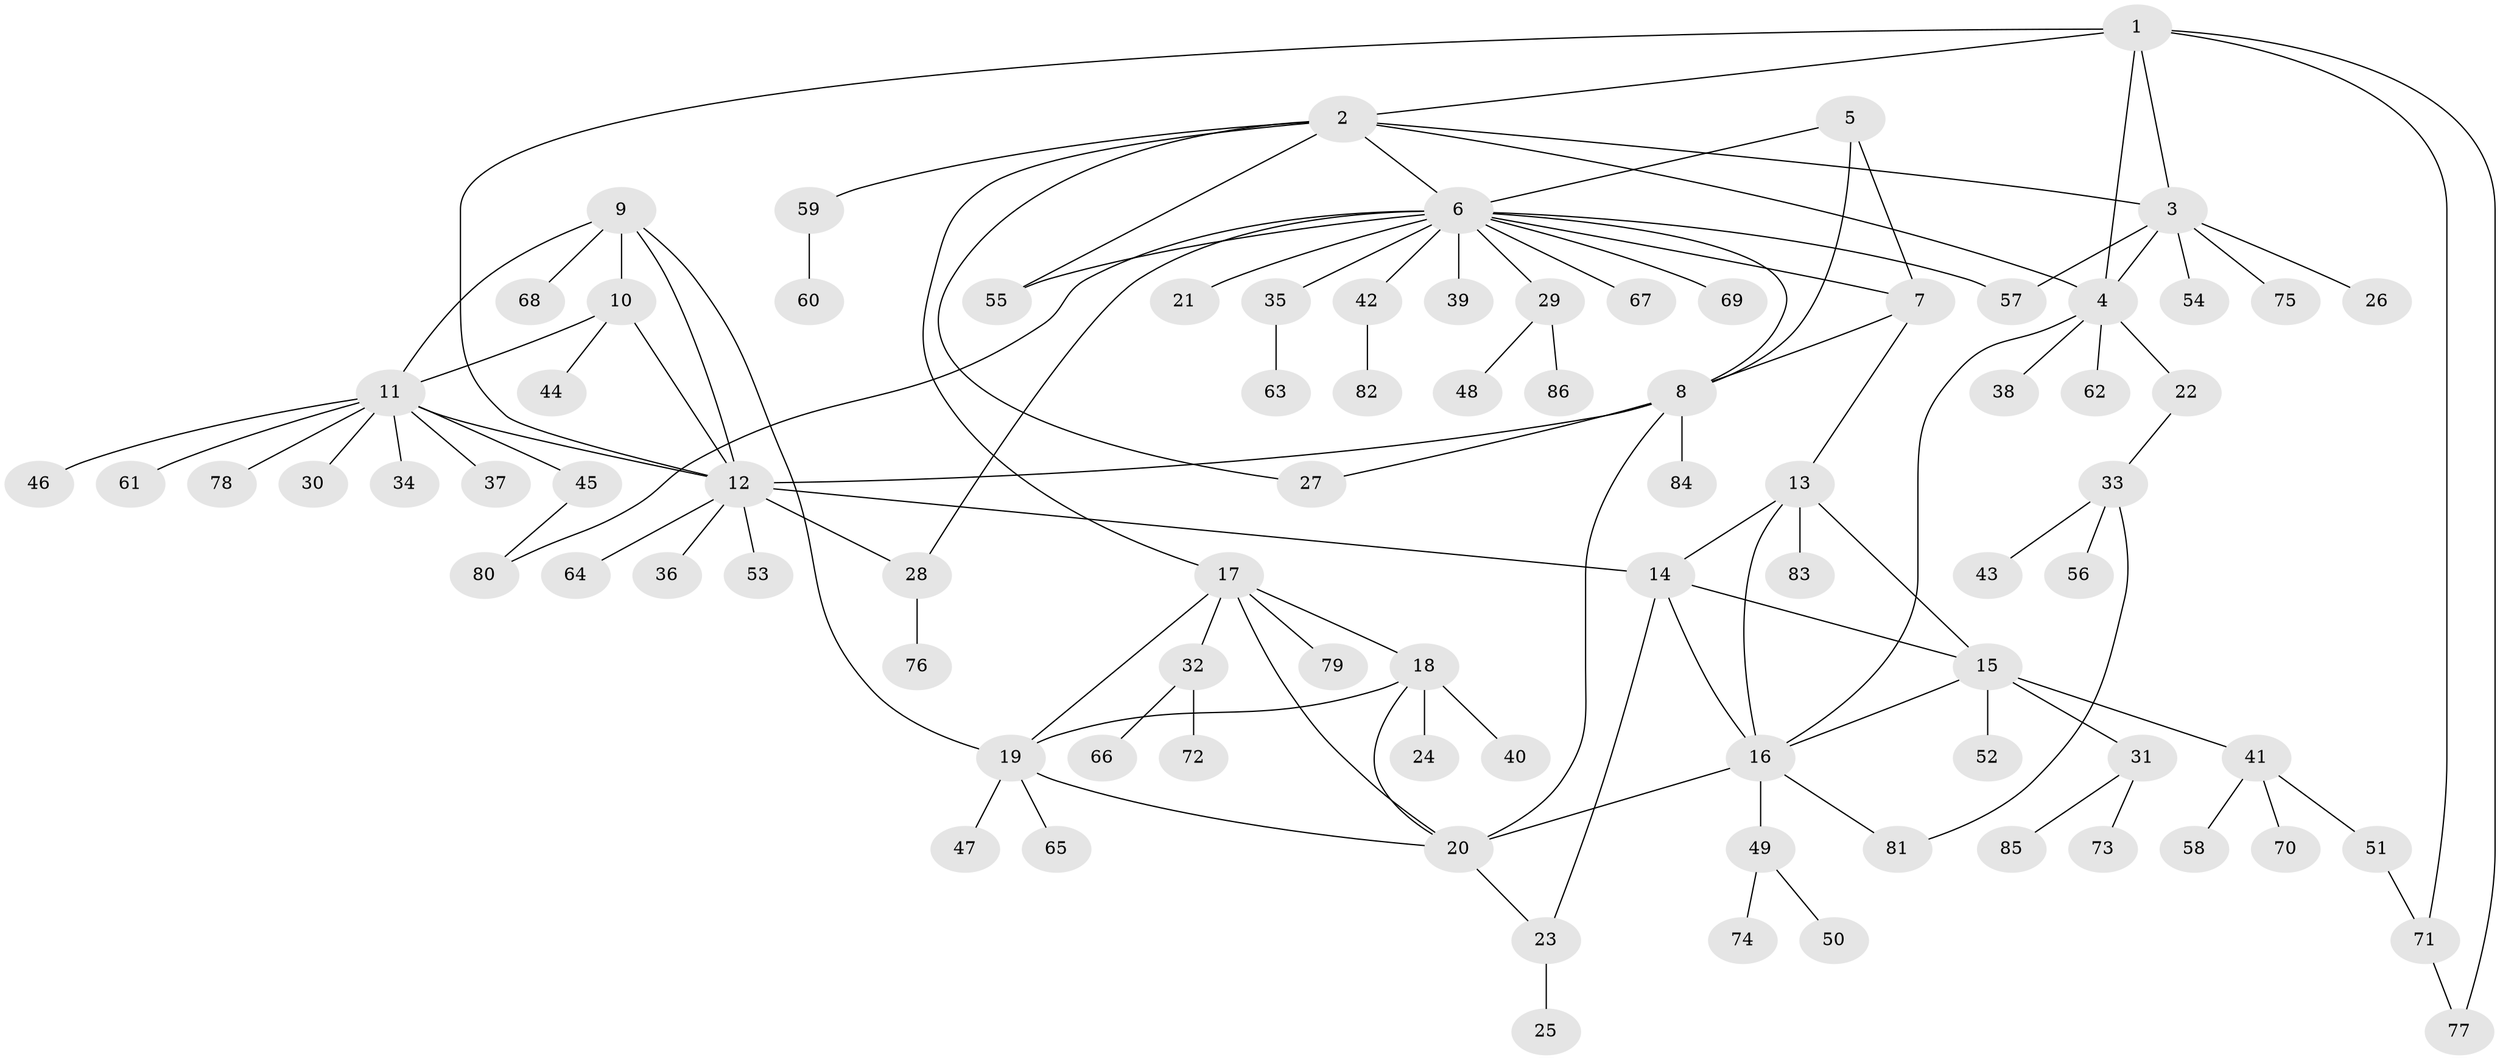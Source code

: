 // coarse degree distribution, {5: 0.09836065573770492, 7: 0.01639344262295082, 6: 0.04918032786885246, 3: 0.08196721311475409, 13: 0.01639344262295082, 2: 0.18032786885245902, 8: 0.01639344262295082, 1: 0.4426229508196721, 4: 0.06557377049180328, 9: 0.03278688524590164}
// Generated by graph-tools (version 1.1) at 2025/37/03/04/25 23:37:38]
// undirected, 86 vertices, 115 edges
graph export_dot {
  node [color=gray90,style=filled];
  1;
  2;
  3;
  4;
  5;
  6;
  7;
  8;
  9;
  10;
  11;
  12;
  13;
  14;
  15;
  16;
  17;
  18;
  19;
  20;
  21;
  22;
  23;
  24;
  25;
  26;
  27;
  28;
  29;
  30;
  31;
  32;
  33;
  34;
  35;
  36;
  37;
  38;
  39;
  40;
  41;
  42;
  43;
  44;
  45;
  46;
  47;
  48;
  49;
  50;
  51;
  52;
  53;
  54;
  55;
  56;
  57;
  58;
  59;
  60;
  61;
  62;
  63;
  64;
  65;
  66;
  67;
  68;
  69;
  70;
  71;
  72;
  73;
  74;
  75;
  76;
  77;
  78;
  79;
  80;
  81;
  82;
  83;
  84;
  85;
  86;
  1 -- 2;
  1 -- 3;
  1 -- 4;
  1 -- 12;
  1 -- 71;
  1 -- 77;
  2 -- 3;
  2 -- 4;
  2 -- 6;
  2 -- 17;
  2 -- 27;
  2 -- 55;
  2 -- 59;
  3 -- 4;
  3 -- 26;
  3 -- 54;
  3 -- 57;
  3 -- 75;
  4 -- 16;
  4 -- 22;
  4 -- 38;
  4 -- 62;
  5 -- 6;
  5 -- 7;
  5 -- 8;
  6 -- 7;
  6 -- 8;
  6 -- 21;
  6 -- 28;
  6 -- 29;
  6 -- 35;
  6 -- 39;
  6 -- 42;
  6 -- 55;
  6 -- 57;
  6 -- 67;
  6 -- 69;
  6 -- 80;
  7 -- 8;
  7 -- 13;
  8 -- 12;
  8 -- 20;
  8 -- 27;
  8 -- 84;
  9 -- 10;
  9 -- 11;
  9 -- 12;
  9 -- 19;
  9 -- 68;
  10 -- 11;
  10 -- 12;
  10 -- 44;
  11 -- 12;
  11 -- 30;
  11 -- 34;
  11 -- 37;
  11 -- 45;
  11 -- 46;
  11 -- 61;
  11 -- 78;
  12 -- 14;
  12 -- 28;
  12 -- 36;
  12 -- 53;
  12 -- 64;
  13 -- 14;
  13 -- 15;
  13 -- 16;
  13 -- 83;
  14 -- 15;
  14 -- 16;
  14 -- 23;
  15 -- 16;
  15 -- 31;
  15 -- 41;
  15 -- 52;
  16 -- 20;
  16 -- 49;
  16 -- 81;
  17 -- 18;
  17 -- 19;
  17 -- 20;
  17 -- 32;
  17 -- 79;
  18 -- 19;
  18 -- 20;
  18 -- 24;
  18 -- 40;
  19 -- 20;
  19 -- 47;
  19 -- 65;
  20 -- 23;
  22 -- 33;
  23 -- 25;
  28 -- 76;
  29 -- 48;
  29 -- 86;
  31 -- 73;
  31 -- 85;
  32 -- 66;
  32 -- 72;
  33 -- 43;
  33 -- 56;
  33 -- 81;
  35 -- 63;
  41 -- 51;
  41 -- 58;
  41 -- 70;
  42 -- 82;
  45 -- 80;
  49 -- 50;
  49 -- 74;
  51 -- 71;
  59 -- 60;
  71 -- 77;
}
